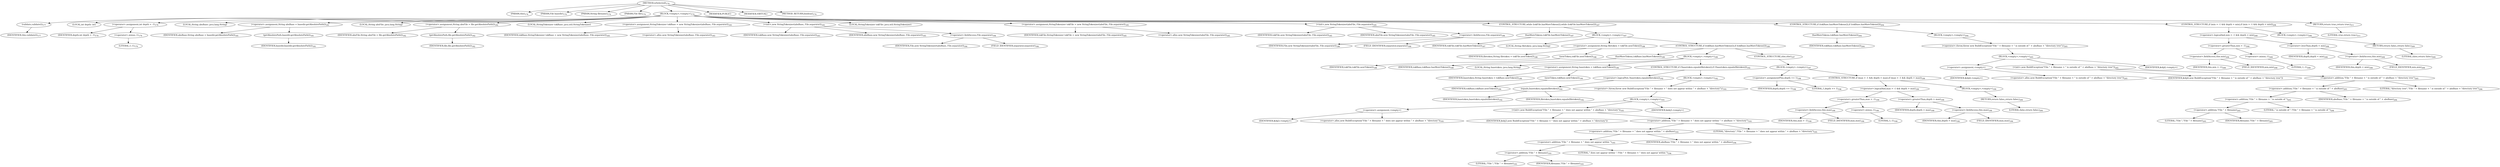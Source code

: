 digraph "isSelected" {  
"241" [label = <(METHOD,isSelected)<SUB>174</SUB>> ]
"19" [label = <(PARAM,this)<SUB>174</SUB>> ]
"242" [label = <(PARAM,File basedir)<SUB>174</SUB>> ]
"243" [label = <(PARAM,String filename)<SUB>174</SUB>> ]
"244" [label = <(PARAM,File file)<SUB>174</SUB>> ]
"245" [label = <(BLOCK,&lt;empty&gt;,&lt;empty&gt;)<SUB>174</SUB>> ]
"246" [label = <(validate,validate())<SUB>177</SUB>> ]
"18" [label = <(IDENTIFIER,this,validate())<SUB>177</SUB>> ]
"247" [label = <(LOCAL,int depth: int)> ]
"248" [label = <(&lt;operator&gt;.assignment,int depth = -1)<SUB>179</SUB>> ]
"249" [label = <(IDENTIFIER,depth,int depth = -1)<SUB>179</SUB>> ]
"250" [label = <(&lt;operator&gt;.minus,-1)<SUB>179</SUB>> ]
"251" [label = <(LITERAL,1,-1)<SUB>179</SUB>> ]
"252" [label = <(LOCAL,String absBase: java.lang.String)> ]
"253" [label = <(&lt;operator&gt;.assignment,String absBase = basedir.getAbsolutePath())<SUB>181</SUB>> ]
"254" [label = <(IDENTIFIER,absBase,String absBase = basedir.getAbsolutePath())<SUB>181</SUB>> ]
"255" [label = <(getAbsolutePath,basedir.getAbsolutePath())<SUB>181</SUB>> ]
"256" [label = <(IDENTIFIER,basedir,basedir.getAbsolutePath())<SUB>181</SUB>> ]
"257" [label = <(LOCAL,String absFile: java.lang.String)> ]
"258" [label = <(&lt;operator&gt;.assignment,String absFile = file.getAbsolutePath())<SUB>182</SUB>> ]
"259" [label = <(IDENTIFIER,absFile,String absFile = file.getAbsolutePath())<SUB>182</SUB>> ]
"260" [label = <(getAbsolutePath,file.getAbsolutePath())<SUB>182</SUB>> ]
"261" [label = <(IDENTIFIER,file,file.getAbsolutePath())<SUB>182</SUB>> ]
"21" [label = <(LOCAL,StringTokenizer tokBase: java.util.StringTokenizer)> ]
"262" [label = <(&lt;operator&gt;.assignment,StringTokenizer tokBase = new StringTokenizer(absBase, File.separator))<SUB>183</SUB>> ]
"263" [label = <(IDENTIFIER,tokBase,StringTokenizer tokBase = new StringTokenizer(absBase, File.separator))<SUB>183</SUB>> ]
"264" [label = <(&lt;operator&gt;.alloc,new StringTokenizer(absBase, File.separator))<SUB>183</SUB>> ]
"265" [label = <(&lt;init&gt;,new StringTokenizer(absBase, File.separator))<SUB>183</SUB>> ]
"20" [label = <(IDENTIFIER,tokBase,new StringTokenizer(absBase, File.separator))<SUB>183</SUB>> ]
"266" [label = <(IDENTIFIER,absBase,new StringTokenizer(absBase, File.separator))<SUB>183</SUB>> ]
"267" [label = <(&lt;operator&gt;.fieldAccess,File.separator)<SUB>184</SUB>> ]
"268" [label = <(IDENTIFIER,File,new StringTokenizer(absBase, File.separator))<SUB>184</SUB>> ]
"269" [label = <(FIELD_IDENTIFIER,separator,separator)<SUB>184</SUB>> ]
"23" [label = <(LOCAL,StringTokenizer tokFile: java.util.StringTokenizer)> ]
"270" [label = <(&lt;operator&gt;.assignment,StringTokenizer tokFile = new StringTokenizer(absFile, File.separator))<SUB>185</SUB>> ]
"271" [label = <(IDENTIFIER,tokFile,StringTokenizer tokFile = new StringTokenizer(absFile, File.separator))<SUB>185</SUB>> ]
"272" [label = <(&lt;operator&gt;.alloc,new StringTokenizer(absFile, File.separator))<SUB>185</SUB>> ]
"273" [label = <(&lt;init&gt;,new StringTokenizer(absFile, File.separator))<SUB>185</SUB>> ]
"22" [label = <(IDENTIFIER,tokFile,new StringTokenizer(absFile, File.separator))<SUB>185</SUB>> ]
"274" [label = <(IDENTIFIER,absFile,new StringTokenizer(absFile, File.separator))<SUB>185</SUB>> ]
"275" [label = <(&lt;operator&gt;.fieldAccess,File.separator)<SUB>186</SUB>> ]
"276" [label = <(IDENTIFIER,File,new StringTokenizer(absFile, File.separator))<SUB>186</SUB>> ]
"277" [label = <(FIELD_IDENTIFIER,separator,separator)<SUB>186</SUB>> ]
"278" [label = <(CONTROL_STRUCTURE,while (tokFile.hasMoreTokens()),while (tokFile.hasMoreTokens()))<SUB>187</SUB>> ]
"279" [label = <(hasMoreTokens,tokFile.hasMoreTokens())<SUB>187</SUB>> ]
"280" [label = <(IDENTIFIER,tokFile,tokFile.hasMoreTokens())<SUB>187</SUB>> ]
"281" [label = <(BLOCK,&lt;empty&gt;,&lt;empty&gt;)<SUB>187</SUB>> ]
"282" [label = <(LOCAL,String filetoken: java.lang.String)> ]
"283" [label = <(&lt;operator&gt;.assignment,String filetoken = tokFile.nextToken())<SUB>188</SUB>> ]
"284" [label = <(IDENTIFIER,filetoken,String filetoken = tokFile.nextToken())<SUB>188</SUB>> ]
"285" [label = <(nextToken,tokFile.nextToken())<SUB>188</SUB>> ]
"286" [label = <(IDENTIFIER,tokFile,tokFile.nextToken())<SUB>188</SUB>> ]
"287" [label = <(CONTROL_STRUCTURE,if (tokBase.hasMoreTokens()),if (tokBase.hasMoreTokens()))<SUB>189</SUB>> ]
"288" [label = <(hasMoreTokens,tokBase.hasMoreTokens())<SUB>189</SUB>> ]
"289" [label = <(IDENTIFIER,tokBase,tokBase.hasMoreTokens())<SUB>189</SUB>> ]
"290" [label = <(BLOCK,&lt;empty&gt;,&lt;empty&gt;)<SUB>189</SUB>> ]
"291" [label = <(LOCAL,String basetoken: java.lang.String)> ]
"292" [label = <(&lt;operator&gt;.assignment,String basetoken = tokBase.nextToken())<SUB>190</SUB>> ]
"293" [label = <(IDENTIFIER,basetoken,String basetoken = tokBase.nextToken())<SUB>190</SUB>> ]
"294" [label = <(nextToken,tokBase.nextToken())<SUB>190</SUB>> ]
"295" [label = <(IDENTIFIER,tokBase,tokBase.nextToken())<SUB>190</SUB>> ]
"296" [label = <(CONTROL_STRUCTURE,if (!basetoken.equals(filetoken)),if (!basetoken.equals(filetoken)))<SUB>192</SUB>> ]
"297" [label = <(&lt;operator&gt;.logicalNot,!basetoken.equals(filetoken))<SUB>192</SUB>> ]
"298" [label = <(equals,basetoken.equals(filetoken))<SUB>192</SUB>> ]
"299" [label = <(IDENTIFIER,basetoken,basetoken.equals(filetoken))<SUB>192</SUB>> ]
"300" [label = <(IDENTIFIER,filetoken,basetoken.equals(filetoken))<SUB>192</SUB>> ]
"301" [label = <(BLOCK,&lt;empty&gt;,&lt;empty&gt;)<SUB>192</SUB>> ]
"302" [label = <(&lt;operator&gt;.throw,throw new BuildException(&quot;File &quot; + filename + &quot; does not appear within &quot; + absBase + &quot;directory&quot;);)<SUB>193</SUB>> ]
"303" [label = <(BLOCK,&lt;empty&gt;,&lt;empty&gt;)<SUB>193</SUB>> ]
"304" [label = <(&lt;operator&gt;.assignment,&lt;empty&gt;)> ]
"305" [label = <(IDENTIFIER,$obj3,&lt;empty&gt;)> ]
"306" [label = <(&lt;operator&gt;.alloc,new BuildException(&quot;File &quot; + filename + &quot; does not appear within &quot; + absBase + &quot;directory&quot;))<SUB>193</SUB>> ]
"307" [label = <(&lt;init&gt;,new BuildException(&quot;File &quot; + filename + &quot; does not appear within &quot; + absBase + &quot;directory&quot;))<SUB>193</SUB>> ]
"308" [label = <(IDENTIFIER,$obj3,new BuildException(&quot;File &quot; + filename + &quot; does not appear within &quot; + absBase + &quot;directory&quot;))> ]
"309" [label = <(&lt;operator&gt;.addition,&quot;File &quot; + filename + &quot; does not appear within &quot; + absBase + &quot;directory&quot;)<SUB>193</SUB>> ]
"310" [label = <(&lt;operator&gt;.addition,&quot;File &quot; + filename + &quot; does not appear within &quot; + absBase)<SUB>193</SUB>> ]
"311" [label = <(&lt;operator&gt;.addition,&quot;File &quot; + filename + &quot; does not appear within &quot;)<SUB>193</SUB>> ]
"312" [label = <(&lt;operator&gt;.addition,&quot;File &quot; + filename)<SUB>193</SUB>> ]
"313" [label = <(LITERAL,&quot;File &quot;,&quot;File &quot; + filename)<SUB>193</SUB>> ]
"314" [label = <(IDENTIFIER,filename,&quot;File &quot; + filename)<SUB>193</SUB>> ]
"315" [label = <(LITERAL,&quot; does not appear within &quot;,&quot;File &quot; + filename + &quot; does not appear within &quot;)<SUB>194</SUB>> ]
"316" [label = <(IDENTIFIER,absBase,&quot;File &quot; + filename + &quot; does not appear within &quot; + absBase)<SUB>194</SUB>> ]
"317" [label = <(LITERAL,&quot;directory&quot;,&quot;File &quot; + filename + &quot; does not appear within &quot; + absBase + &quot;directory&quot;)<SUB>195</SUB>> ]
"318" [label = <(IDENTIFIER,$obj3,&lt;empty&gt;)> ]
"319" [label = <(CONTROL_STRUCTURE,else,else)<SUB>197</SUB>> ]
"320" [label = <(BLOCK,&lt;empty&gt;,&lt;empty&gt;)<SUB>197</SUB>> ]
"321" [label = <(&lt;operator&gt;.assignmentPlus,depth += 1)<SUB>198</SUB>> ]
"322" [label = <(IDENTIFIER,depth,depth += 1)<SUB>198</SUB>> ]
"323" [label = <(LITERAL,1,depth += 1)<SUB>198</SUB>> ]
"324" [label = <(CONTROL_STRUCTURE,if (max &gt; -1 &amp;&amp; depth &gt; max),if (max &gt; -1 &amp;&amp; depth &gt; max))<SUB>199</SUB>> ]
"325" [label = <(&lt;operator&gt;.logicalAnd,max &gt; -1 &amp;&amp; depth &gt; max)<SUB>199</SUB>> ]
"326" [label = <(&lt;operator&gt;.greaterThan,max &gt; -1)<SUB>199</SUB>> ]
"327" [label = <(&lt;operator&gt;.fieldAccess,this.max)<SUB>199</SUB>> ]
"328" [label = <(IDENTIFIER,this,max &gt; -1)<SUB>199</SUB>> ]
"329" [label = <(FIELD_IDENTIFIER,max,max)<SUB>199</SUB>> ]
"330" [label = <(&lt;operator&gt;.minus,-1)<SUB>199</SUB>> ]
"331" [label = <(LITERAL,1,-1)<SUB>199</SUB>> ]
"332" [label = <(&lt;operator&gt;.greaterThan,depth &gt; max)<SUB>199</SUB>> ]
"333" [label = <(IDENTIFIER,depth,depth &gt; max)<SUB>199</SUB>> ]
"334" [label = <(&lt;operator&gt;.fieldAccess,this.max)<SUB>199</SUB>> ]
"335" [label = <(IDENTIFIER,this,depth &gt; max)<SUB>199</SUB>> ]
"336" [label = <(FIELD_IDENTIFIER,max,max)<SUB>199</SUB>> ]
"337" [label = <(BLOCK,&lt;empty&gt;,&lt;empty&gt;)<SUB>199</SUB>> ]
"338" [label = <(RETURN,return false;,return false;)<SUB>200</SUB>> ]
"339" [label = <(LITERAL,false,return false;)<SUB>200</SUB>> ]
"340" [label = <(CONTROL_STRUCTURE,if (tokBase.hasMoreTokens()),if (tokBase.hasMoreTokens()))<SUB>204</SUB>> ]
"341" [label = <(hasMoreTokens,tokBase.hasMoreTokens())<SUB>204</SUB>> ]
"342" [label = <(IDENTIFIER,tokBase,tokBase.hasMoreTokens())<SUB>204</SUB>> ]
"343" [label = <(BLOCK,&lt;empty&gt;,&lt;empty&gt;)<SUB>204</SUB>> ]
"344" [label = <(&lt;operator&gt;.throw,throw new BuildException(&quot;File &quot; + filename + &quot; is outside of &quot; + absBase + &quot;directory tree&quot;);)<SUB>205</SUB>> ]
"345" [label = <(BLOCK,&lt;empty&gt;,&lt;empty&gt;)<SUB>205</SUB>> ]
"346" [label = <(&lt;operator&gt;.assignment,&lt;empty&gt;)> ]
"347" [label = <(IDENTIFIER,$obj4,&lt;empty&gt;)> ]
"348" [label = <(&lt;operator&gt;.alloc,new BuildException(&quot;File &quot; + filename + &quot; is outside of &quot; + absBase + &quot;directory tree&quot;))<SUB>205</SUB>> ]
"349" [label = <(&lt;init&gt;,new BuildException(&quot;File &quot; + filename + &quot; is outside of &quot; + absBase + &quot;directory tree&quot;))<SUB>205</SUB>> ]
"350" [label = <(IDENTIFIER,$obj4,new BuildException(&quot;File &quot; + filename + &quot; is outside of &quot; + absBase + &quot;directory tree&quot;))> ]
"351" [label = <(&lt;operator&gt;.addition,&quot;File &quot; + filename + &quot; is outside of &quot; + absBase + &quot;directory tree&quot;)<SUB>205</SUB>> ]
"352" [label = <(&lt;operator&gt;.addition,&quot;File &quot; + filename + &quot; is outside of &quot; + absBase)<SUB>205</SUB>> ]
"353" [label = <(&lt;operator&gt;.addition,&quot;File &quot; + filename + &quot; is outside of &quot;)<SUB>205</SUB>> ]
"354" [label = <(&lt;operator&gt;.addition,&quot;File &quot; + filename)<SUB>205</SUB>> ]
"355" [label = <(LITERAL,&quot;File &quot;,&quot;File &quot; + filename)<SUB>205</SUB>> ]
"356" [label = <(IDENTIFIER,filename,&quot;File &quot; + filename)<SUB>205</SUB>> ]
"357" [label = <(LITERAL,&quot; is outside of &quot;,&quot;File &quot; + filename + &quot; is outside of &quot;)<SUB>206</SUB>> ]
"358" [label = <(IDENTIFIER,absBase,&quot;File &quot; + filename + &quot; is outside of &quot; + absBase)<SUB>206</SUB>> ]
"359" [label = <(LITERAL,&quot;directory tree&quot;,&quot;File &quot; + filename + &quot; is outside of &quot; + absBase + &quot;directory tree&quot;)<SUB>206</SUB>> ]
"360" [label = <(IDENTIFIER,$obj4,&lt;empty&gt;)> ]
"361" [label = <(CONTROL_STRUCTURE,if (min &gt; -1 &amp;&amp; depth &lt; min),if (min &gt; -1 &amp;&amp; depth &lt; min))<SUB>208</SUB>> ]
"362" [label = <(&lt;operator&gt;.logicalAnd,min &gt; -1 &amp;&amp; depth &lt; min)<SUB>208</SUB>> ]
"363" [label = <(&lt;operator&gt;.greaterThan,min &gt; -1)<SUB>208</SUB>> ]
"364" [label = <(&lt;operator&gt;.fieldAccess,this.min)<SUB>208</SUB>> ]
"365" [label = <(IDENTIFIER,this,min &gt; -1)<SUB>208</SUB>> ]
"366" [label = <(FIELD_IDENTIFIER,min,min)<SUB>208</SUB>> ]
"367" [label = <(&lt;operator&gt;.minus,-1)<SUB>208</SUB>> ]
"368" [label = <(LITERAL,1,-1)<SUB>208</SUB>> ]
"369" [label = <(&lt;operator&gt;.lessThan,depth &lt; min)<SUB>208</SUB>> ]
"370" [label = <(IDENTIFIER,depth,depth &lt; min)<SUB>208</SUB>> ]
"371" [label = <(&lt;operator&gt;.fieldAccess,this.min)<SUB>208</SUB>> ]
"372" [label = <(IDENTIFIER,this,depth &lt; min)<SUB>208</SUB>> ]
"373" [label = <(FIELD_IDENTIFIER,min,min)<SUB>208</SUB>> ]
"374" [label = <(BLOCK,&lt;empty&gt;,&lt;empty&gt;)<SUB>208</SUB>> ]
"375" [label = <(RETURN,return false;,return false;)<SUB>209</SUB>> ]
"376" [label = <(LITERAL,false,return false;)<SUB>209</SUB>> ]
"377" [label = <(RETURN,return true;,return true;)<SUB>211</SUB>> ]
"378" [label = <(LITERAL,true,return true;)<SUB>211</SUB>> ]
"379" [label = <(MODIFIER,PUBLIC)> ]
"380" [label = <(MODIFIER,VIRTUAL)> ]
"381" [label = <(METHOD_RETURN,boolean)<SUB>174</SUB>> ]
  "241" -> "19" 
  "241" -> "242" 
  "241" -> "243" 
  "241" -> "244" 
  "241" -> "245" 
  "241" -> "379" 
  "241" -> "380" 
  "241" -> "381" 
  "245" -> "246" 
  "245" -> "247" 
  "245" -> "248" 
  "245" -> "252" 
  "245" -> "253" 
  "245" -> "257" 
  "245" -> "258" 
  "245" -> "21" 
  "245" -> "262" 
  "245" -> "265" 
  "245" -> "23" 
  "245" -> "270" 
  "245" -> "273" 
  "245" -> "278" 
  "245" -> "340" 
  "245" -> "361" 
  "245" -> "377" 
  "246" -> "18" 
  "248" -> "249" 
  "248" -> "250" 
  "250" -> "251" 
  "253" -> "254" 
  "253" -> "255" 
  "255" -> "256" 
  "258" -> "259" 
  "258" -> "260" 
  "260" -> "261" 
  "262" -> "263" 
  "262" -> "264" 
  "265" -> "20" 
  "265" -> "266" 
  "265" -> "267" 
  "267" -> "268" 
  "267" -> "269" 
  "270" -> "271" 
  "270" -> "272" 
  "273" -> "22" 
  "273" -> "274" 
  "273" -> "275" 
  "275" -> "276" 
  "275" -> "277" 
  "278" -> "279" 
  "278" -> "281" 
  "279" -> "280" 
  "281" -> "282" 
  "281" -> "283" 
  "281" -> "287" 
  "283" -> "284" 
  "283" -> "285" 
  "285" -> "286" 
  "287" -> "288" 
  "287" -> "290" 
  "287" -> "319" 
  "288" -> "289" 
  "290" -> "291" 
  "290" -> "292" 
  "290" -> "296" 
  "292" -> "293" 
  "292" -> "294" 
  "294" -> "295" 
  "296" -> "297" 
  "296" -> "301" 
  "297" -> "298" 
  "298" -> "299" 
  "298" -> "300" 
  "301" -> "302" 
  "302" -> "303" 
  "303" -> "304" 
  "303" -> "307" 
  "303" -> "318" 
  "304" -> "305" 
  "304" -> "306" 
  "307" -> "308" 
  "307" -> "309" 
  "309" -> "310" 
  "309" -> "317" 
  "310" -> "311" 
  "310" -> "316" 
  "311" -> "312" 
  "311" -> "315" 
  "312" -> "313" 
  "312" -> "314" 
  "319" -> "320" 
  "320" -> "321" 
  "320" -> "324" 
  "321" -> "322" 
  "321" -> "323" 
  "324" -> "325" 
  "324" -> "337" 
  "325" -> "326" 
  "325" -> "332" 
  "326" -> "327" 
  "326" -> "330" 
  "327" -> "328" 
  "327" -> "329" 
  "330" -> "331" 
  "332" -> "333" 
  "332" -> "334" 
  "334" -> "335" 
  "334" -> "336" 
  "337" -> "338" 
  "338" -> "339" 
  "340" -> "341" 
  "340" -> "343" 
  "341" -> "342" 
  "343" -> "344" 
  "344" -> "345" 
  "345" -> "346" 
  "345" -> "349" 
  "345" -> "360" 
  "346" -> "347" 
  "346" -> "348" 
  "349" -> "350" 
  "349" -> "351" 
  "351" -> "352" 
  "351" -> "359" 
  "352" -> "353" 
  "352" -> "358" 
  "353" -> "354" 
  "353" -> "357" 
  "354" -> "355" 
  "354" -> "356" 
  "361" -> "362" 
  "361" -> "374" 
  "362" -> "363" 
  "362" -> "369" 
  "363" -> "364" 
  "363" -> "367" 
  "364" -> "365" 
  "364" -> "366" 
  "367" -> "368" 
  "369" -> "370" 
  "369" -> "371" 
  "371" -> "372" 
  "371" -> "373" 
  "374" -> "375" 
  "375" -> "376" 
  "377" -> "378" 
}
